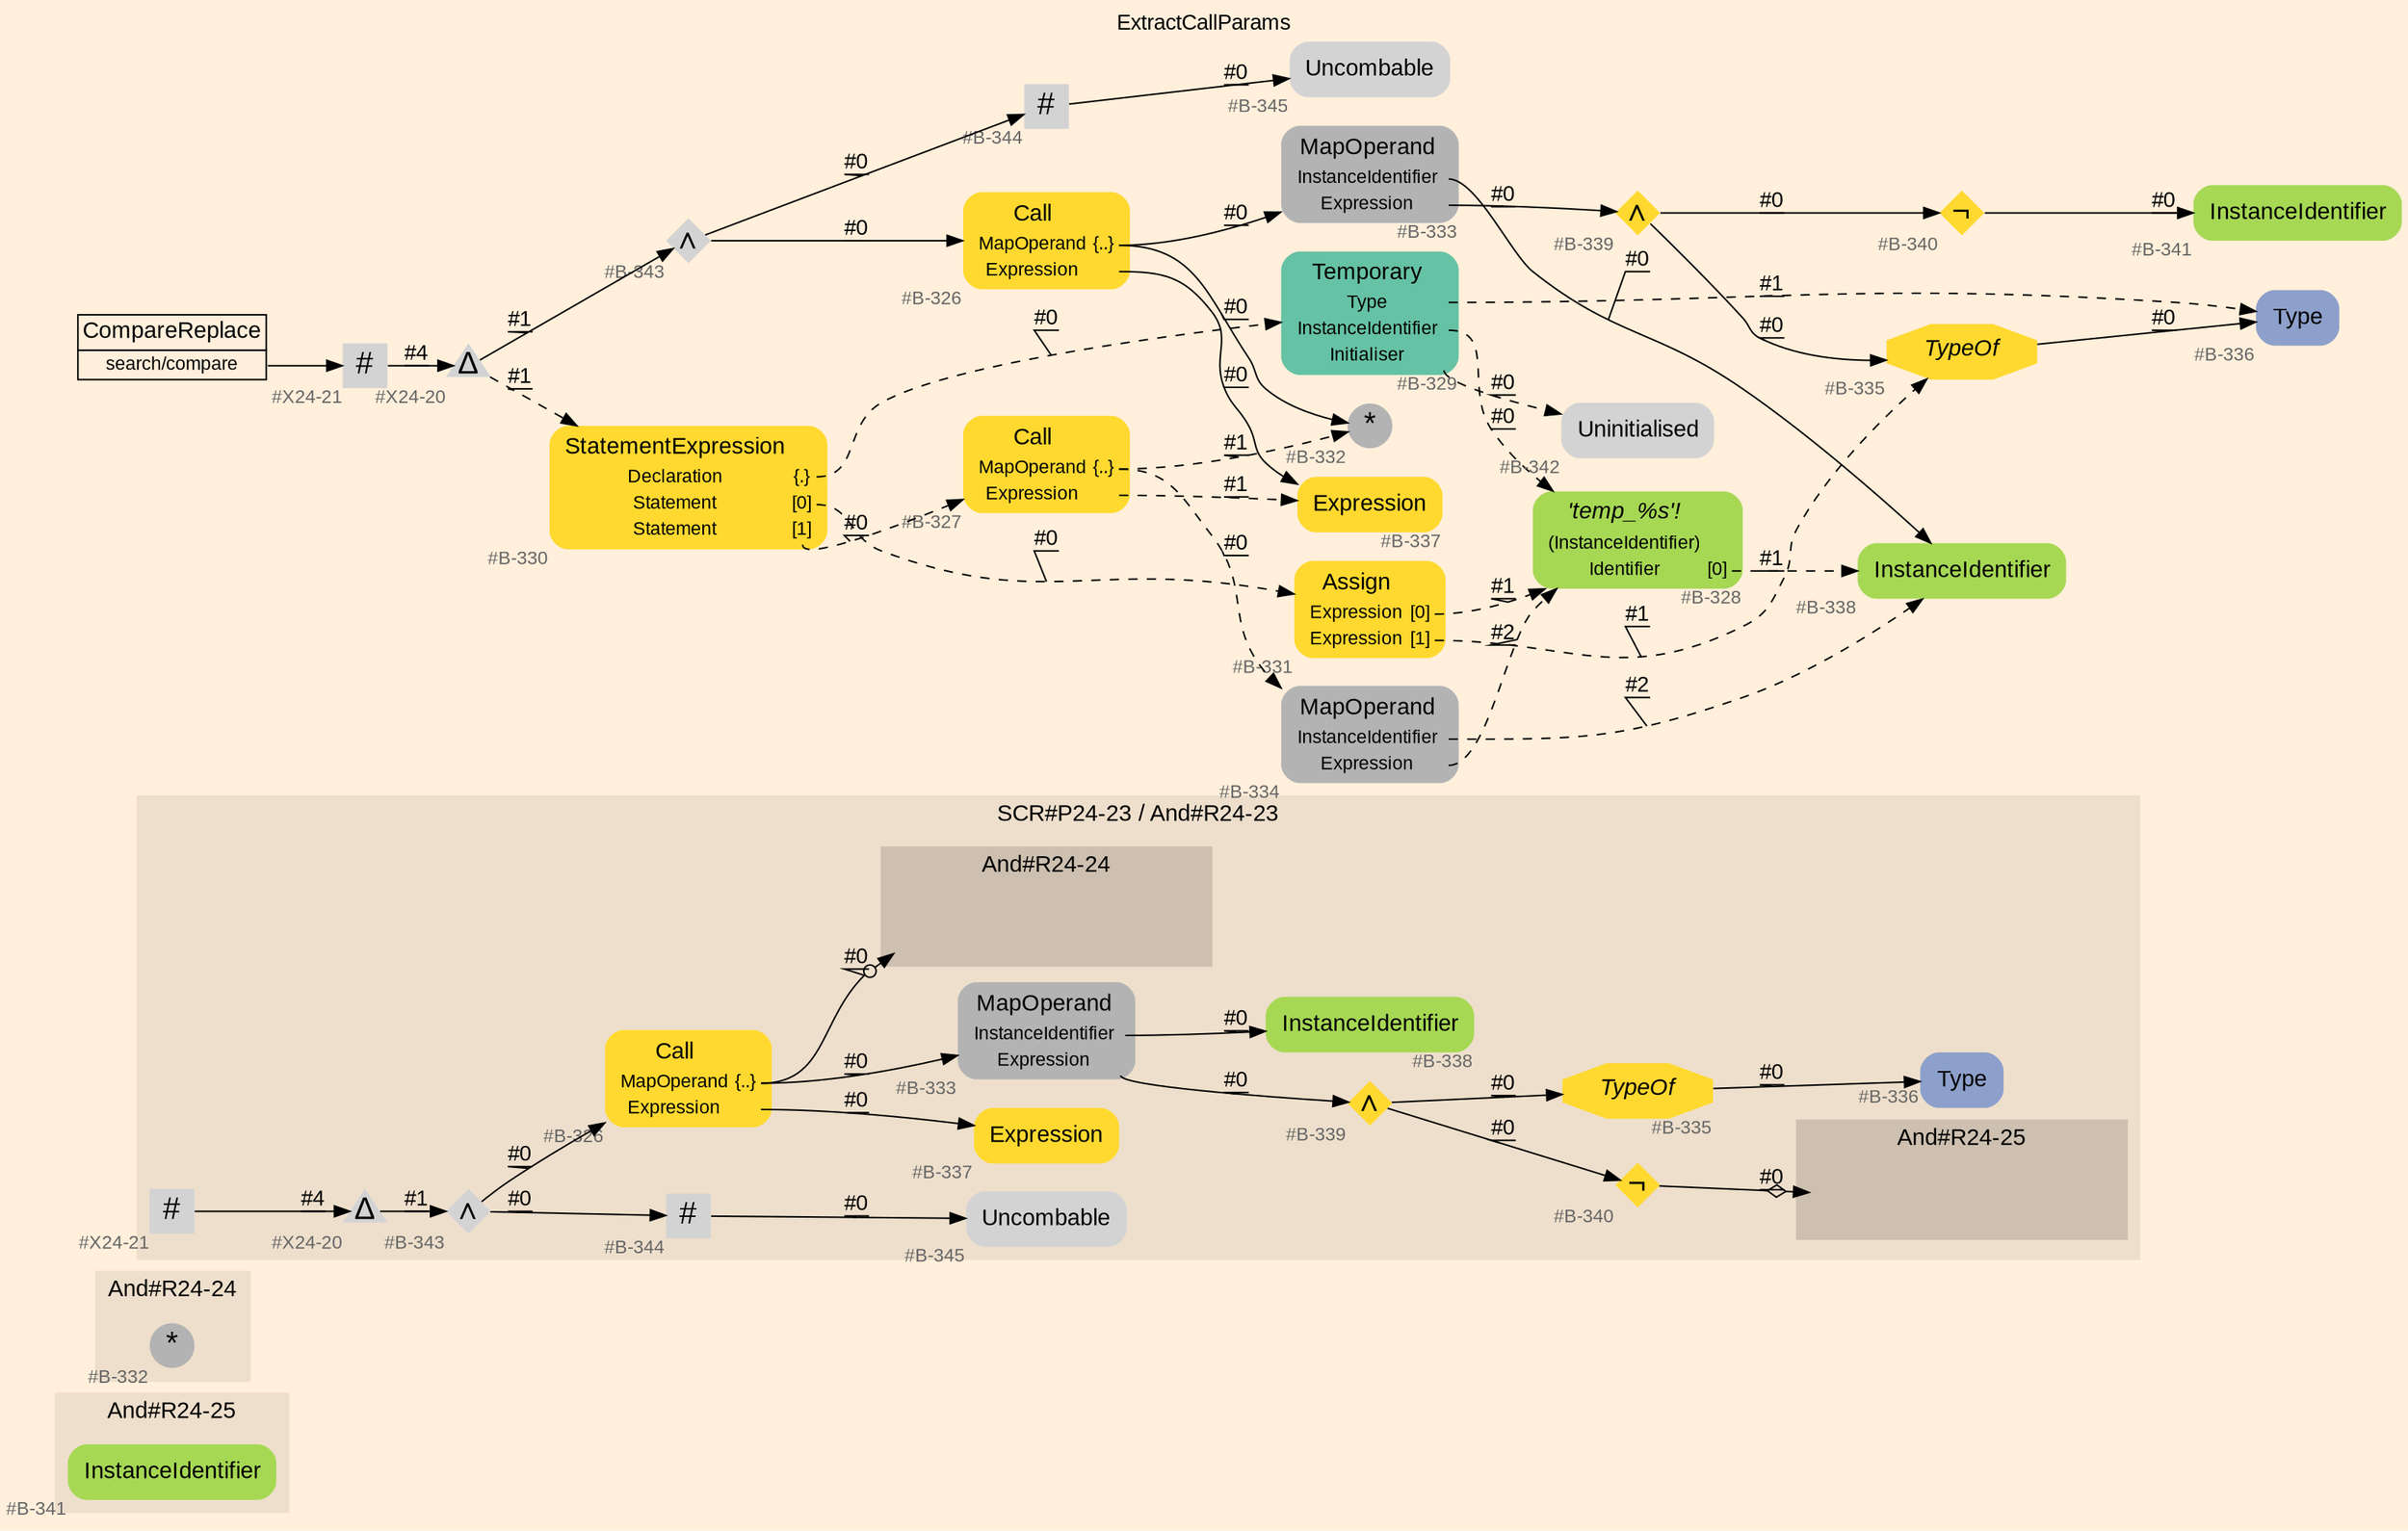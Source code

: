 digraph "ExtractCallParams" {
label = "ExtractCallParams"
labelloc = t
graph [
    rankdir = "LR"
    ranksep = 0.3
    bgcolor = antiquewhite1
    color = black
    fontcolor = black
    fontname = "Arial"
];
node [
    fontname = "Arial"
];
edge [
    fontname = "Arial"
];

// -------------------- figure And#R24-25 --------------------
// -------- region And#R24-25 ----------
subgraph "clusterAnd#R24-25" {
    label = "And#R24-25"
    style = "filled"
    color = antiquewhite2
    fontsize = "15"
    // -------- block And#R24-25/#B-341 ----------
    "And#R24-25/#B-341" [
        fillcolor = "/set28/5"
        xlabel = "#B-341"
        fontsize = "12"
        fontcolor = grey40
        shape = "plaintext"
        label = <<TABLE BORDER="0" CELLBORDER="0" CELLSPACING="0">
         <TR><TD><FONT COLOR="black" POINT-SIZE="15">InstanceIdentifier</FONT></TD></TR>
        </TABLE>>
        style = "rounded,filled"
    ];
    
}


// -------------------- figure And#R24-24 --------------------
// -------- region And#R24-24 ----------
subgraph "clusterAnd#R24-24" {
    label = "And#R24-24"
    style = "filled"
    color = antiquewhite2
    fontsize = "15"
    // -------- block And#R24-24/#B-332 ----------
    "And#R24-24/#B-332" [
        fillcolor = "/set28/8"
        xlabel = "#B-332"
        fontsize = "12"
        fontcolor = grey40
        shape = "circle"
        label = <<FONT COLOR="black" POINT-SIZE="20">*</FONT>>
        style = "filled"
        penwidth = 0.0
        fixedsize = true
        width = 0.4
        height = 0.4
    ];
    
}


// -------------------- figure And#R24-23 --------------------
// -------- region And#R24-23 ----------
subgraph "clusterAnd#R24-23" {
    label = "SCR#P24-23 / And#R24-23"
    style = "filled"
    color = antiquewhite2
    fontsize = "15"
    // -------- block And#R24-23/#B-339 ----------
    "And#R24-23/#B-339" [
        fillcolor = "/set28/6"
        xlabel = "#B-339"
        fontsize = "12"
        fontcolor = grey40
        shape = "diamond"
        label = <<FONT COLOR="black" POINT-SIZE="20">∧</FONT>>
        style = "filled"
        penwidth = 0.0
        fixedsize = true
        width = 0.4
        height = 0.4
    ];
    
    // -------- block And#R24-23/#X24-21 ----------
    "And#R24-23/#X24-21" [
        xlabel = "#X24-21"
        fontsize = "12"
        fontcolor = grey40
        shape = "square"
        label = <<FONT COLOR="black" POINT-SIZE="20">#</FONT>>
        style = "filled"
        penwidth = 0.0
        fixedsize = true
        width = 0.4
        height = 0.4
    ];
    
    // -------- block And#R24-23/#B-337 ----------
    "And#R24-23/#B-337" [
        fillcolor = "/set28/6"
        xlabel = "#B-337"
        fontsize = "12"
        fontcolor = grey40
        shape = "plaintext"
        label = <<TABLE BORDER="0" CELLBORDER="0" CELLSPACING="0">
         <TR><TD><FONT COLOR="black" POINT-SIZE="15">Expression</FONT></TD></TR>
        </TABLE>>
        style = "rounded,filled"
    ];
    
    // -------- block And#R24-23/#B-340 ----------
    "And#R24-23/#B-340" [
        fillcolor = "/set28/6"
        xlabel = "#B-340"
        fontsize = "12"
        fontcolor = grey40
        shape = "diamond"
        label = <<FONT COLOR="black" POINT-SIZE="20">¬</FONT>>
        style = "filled"
        penwidth = 0.0
        fixedsize = true
        width = 0.4
        height = 0.4
    ];
    
    // -------- block And#R24-23/#X24-20 ----------
    "And#R24-23/#X24-20" [
        xlabel = "#X24-20"
        fontsize = "12"
        fontcolor = grey40
        shape = "triangle"
        label = <<FONT COLOR="black" POINT-SIZE="20">Δ</FONT>>
        style = "filled"
        penwidth = 0.0
        fixedsize = true
        width = 0.4
        height = 0.4
    ];
    
    // -------- block And#R24-23/#B-336 ----------
    "And#R24-23/#B-336" [
        fillcolor = "/set28/3"
        xlabel = "#B-336"
        fontsize = "12"
        fontcolor = grey40
        shape = "plaintext"
        label = <<TABLE BORDER="0" CELLBORDER="0" CELLSPACING="0">
         <TR><TD><FONT COLOR="black" POINT-SIZE="15">Type</FONT></TD></TR>
        </TABLE>>
        style = "rounded,filled"
    ];
    
    // -------- block And#R24-23/#B-338 ----------
    "And#R24-23/#B-338" [
        fillcolor = "/set28/5"
        xlabel = "#B-338"
        fontsize = "12"
        fontcolor = grey40
        shape = "plaintext"
        label = <<TABLE BORDER="0" CELLBORDER="0" CELLSPACING="0">
         <TR><TD><FONT COLOR="black" POINT-SIZE="15">InstanceIdentifier</FONT></TD></TR>
        </TABLE>>
        style = "rounded,filled"
    ];
    
    // -------- block And#R24-23/#B-335 ----------
    "And#R24-23/#B-335" [
        fillcolor = "/set28/6"
        xlabel = "#B-335"
        fontsize = "12"
        fontcolor = grey40
        shape = "octagon"
        label = <<FONT COLOR="black" POINT-SIZE="15"><I>TypeOf</I></FONT>>
        style = "filled"
        penwidth = 0.0
    ];
    
    // -------- block And#R24-23/#B-344 ----------
    "And#R24-23/#B-344" [
        xlabel = "#B-344"
        fontsize = "12"
        fontcolor = grey40
        shape = "square"
        label = <<FONT COLOR="black" POINT-SIZE="20">#</FONT>>
        style = "filled"
        penwidth = 0.0
        fixedsize = true
        width = 0.4
        height = 0.4
    ];
    
    // -------- block And#R24-23/#B-333 ----------
    "And#R24-23/#B-333" [
        fillcolor = "/set28/8"
        xlabel = "#B-333"
        fontsize = "12"
        fontcolor = grey40
        shape = "plaintext"
        label = <<TABLE BORDER="0" CELLBORDER="0" CELLSPACING="0">
         <TR><TD><FONT COLOR="black" POINT-SIZE="15">MapOperand</FONT></TD></TR>
         <TR><TD><FONT COLOR="black" POINT-SIZE="12">InstanceIdentifier</FONT></TD><TD PORT="port0"></TD></TR>
         <TR><TD><FONT COLOR="black" POINT-SIZE="12">Expression</FONT></TD><TD PORT="port1"></TD></TR>
        </TABLE>>
        style = "rounded,filled"
    ];
    
    // -------- block And#R24-23/#B-345 ----------
    "And#R24-23/#B-345" [
        xlabel = "#B-345"
        fontsize = "12"
        fontcolor = grey40
        shape = "plaintext"
        label = <<TABLE BORDER="0" CELLBORDER="0" CELLSPACING="0">
         <TR><TD><FONT COLOR="black" POINT-SIZE="15">Uncombable</FONT></TD></TR>
        </TABLE>>
        style = "rounded,filled"
    ];
    
    // -------- block And#R24-23/#B-326 ----------
    "And#R24-23/#B-326" [
        fillcolor = "/set28/6"
        xlabel = "#B-326"
        fontsize = "12"
        fontcolor = grey40
        shape = "plaintext"
        label = <<TABLE BORDER="0" CELLBORDER="0" CELLSPACING="0">
         <TR><TD><FONT COLOR="black" POINT-SIZE="15">Call</FONT></TD></TR>
         <TR><TD><FONT COLOR="black" POINT-SIZE="12">MapOperand</FONT></TD><TD PORT="port0"><FONT COLOR="black" POINT-SIZE="12">{..}</FONT></TD></TR>
         <TR><TD><FONT COLOR="black" POINT-SIZE="12">Expression</FONT></TD><TD PORT="port1"></TD></TR>
        </TABLE>>
        style = "rounded,filled"
    ];
    
    // -------- block And#R24-23/#B-343 ----------
    "And#R24-23/#B-343" [
        xlabel = "#B-343"
        fontsize = "12"
        fontcolor = grey40
        shape = "diamond"
        label = <<FONT COLOR="black" POINT-SIZE="20">∧</FONT>>
        style = "filled"
        penwidth = 0.0
        fixedsize = true
        width = 0.4
        height = 0.4
    ];
    
    // -------- region And#R24-23/And#R24-24 ----------
    subgraph "clusterAnd#R24-23/And#R24-24" {
        label = "And#R24-24"
        style = "filled"
        color = antiquewhite3
        fontsize = "15"
        // -------- block And#R24-23/And#R24-24/#B-332 ----------
        "And#R24-23/And#R24-24/#B-332" [
            fillcolor = "/set28/8"
            xlabel = "#B-332"
            fontsize = "12"
            fontcolor = grey40
            shape = "none"
            style = "invisible"
        ];
        
    }
    
    // -------- region And#R24-23/And#R24-25 ----------
    subgraph "clusterAnd#R24-23/And#R24-25" {
        label = "And#R24-25"
        style = "filled"
        color = antiquewhite3
        fontsize = "15"
        // -------- block And#R24-23/And#R24-25/#B-341 ----------
        "And#R24-23/And#R24-25/#B-341" [
            fillcolor = "/set28/5"
            xlabel = "#B-341"
            fontsize = "12"
            fontcolor = grey40
            shape = "none"
            style = "invisible"
        ];
        
    }
    
}

"And#R24-23/#B-339" -> "And#R24-23/#B-335" [
    label = "#0"
    decorate = true
    color = black
    fontcolor = black
];

"And#R24-23/#B-339" -> "And#R24-23/#B-340" [
    label = "#0"
    decorate = true
    color = black
    fontcolor = black
];

"And#R24-23/#X24-21" -> "And#R24-23/#X24-20" [
    label = "#4"
    decorate = true
    color = black
    fontcolor = black
];

"And#R24-23/#B-340" -> "And#R24-23/And#R24-25/#B-341" [
    arrowhead="normalnoneodiamond"
    label = "#0"
    decorate = true
    color = black
    fontcolor = black
];

"And#R24-23/#X24-20" -> "And#R24-23/#B-343" [
    label = "#1"
    decorate = true
    color = black
    fontcolor = black
];

"And#R24-23/#B-335" -> "And#R24-23/#B-336" [
    label = "#0"
    decorate = true
    color = black
    fontcolor = black
];

"And#R24-23/#B-344" -> "And#R24-23/#B-345" [
    label = "#0"
    decorate = true
    color = black
    fontcolor = black
];

"And#R24-23/#B-333":port0 -> "And#R24-23/#B-338" [
    label = "#0"
    decorate = true
    color = black
    fontcolor = black
];

"And#R24-23/#B-333":port1 -> "And#R24-23/#B-339" [
    label = "#0"
    decorate = true
    color = black
    fontcolor = black
];

"And#R24-23/#B-326":port0 -> "And#R24-23/And#R24-24/#B-332" [
    arrowhead="normalnoneodot"
    label = "#0"
    decorate = true
    color = black
    fontcolor = black
];

"And#R24-23/#B-326":port0 -> "And#R24-23/#B-333" [
    label = "#0"
    decorate = true
    color = black
    fontcolor = black
];

"And#R24-23/#B-326":port1 -> "And#R24-23/#B-337" [
    label = "#0"
    decorate = true
    color = black
    fontcolor = black
];

"And#R24-23/#B-343" -> "And#R24-23/#B-326" [
    label = "#0"
    decorate = true
    color = black
    fontcolor = black
];

"And#R24-23/#B-343" -> "And#R24-23/#B-344" [
    label = "#0"
    decorate = true
    color = black
    fontcolor = black
];


// -------------------- transformation figure --------------------
// -------- block CR#X24-22 ----------
"CR#X24-22" [
    fillcolor = antiquewhite1
    fontsize = "12"
    fontcolor = grey40
    shape = "plaintext"
    label = <<TABLE BORDER="0" CELLBORDER="1" CELLSPACING="0">
     <TR><TD><FONT COLOR="black" POINT-SIZE="15">CompareReplace</FONT></TD></TR>
     <TR><TD PORT="port0"><FONT COLOR="black" POINT-SIZE="12">search/compare</FONT></TD></TR>
    </TABLE>>
    style = "filled"
    color = black
];

// -------- block #X24-21 ----------
"#X24-21" [
    xlabel = "#X24-21"
    fontsize = "12"
    fontcolor = grey40
    shape = "square"
    label = <<FONT COLOR="black" POINT-SIZE="20">#</FONT>>
    style = "filled"
    penwidth = 0.0
    fixedsize = true
    width = 0.4
    height = 0.4
];

// -------- block #X24-20 ----------
"#X24-20" [
    xlabel = "#X24-20"
    fontsize = "12"
    fontcolor = grey40
    shape = "triangle"
    label = <<FONT COLOR="black" POINT-SIZE="20">Δ</FONT>>
    style = "filled"
    penwidth = 0.0
    fixedsize = true
    width = 0.4
    height = 0.4
];

// -------- block #B-343 ----------
"#B-343" [
    xlabel = "#B-343"
    fontsize = "12"
    fontcolor = grey40
    shape = "diamond"
    label = <<FONT COLOR="black" POINT-SIZE="20">∧</FONT>>
    style = "filled"
    penwidth = 0.0
    fixedsize = true
    width = 0.4
    height = 0.4
];

// -------- block #B-326 ----------
"#B-326" [
    fillcolor = "/set28/6"
    xlabel = "#B-326"
    fontsize = "12"
    fontcolor = grey40
    shape = "plaintext"
    label = <<TABLE BORDER="0" CELLBORDER="0" CELLSPACING="0">
     <TR><TD><FONT COLOR="black" POINT-SIZE="15">Call</FONT></TD></TR>
     <TR><TD><FONT COLOR="black" POINT-SIZE="12">MapOperand</FONT></TD><TD PORT="port0"><FONT COLOR="black" POINT-SIZE="12">{..}</FONT></TD></TR>
     <TR><TD><FONT COLOR="black" POINT-SIZE="12">Expression</FONT></TD><TD PORT="port1"></TD></TR>
    </TABLE>>
    style = "rounded,filled"
];

// -------- block #B-332 ----------
"#B-332" [
    fillcolor = "/set28/8"
    xlabel = "#B-332"
    fontsize = "12"
    fontcolor = grey40
    shape = "circle"
    label = <<FONT COLOR="black" POINT-SIZE="20">*</FONT>>
    style = "filled"
    penwidth = 0.0
    fixedsize = true
    width = 0.4
    height = 0.4
];

// -------- block #B-333 ----------
"#B-333" [
    fillcolor = "/set28/8"
    xlabel = "#B-333"
    fontsize = "12"
    fontcolor = grey40
    shape = "plaintext"
    label = <<TABLE BORDER="0" CELLBORDER="0" CELLSPACING="0">
     <TR><TD><FONT COLOR="black" POINT-SIZE="15">MapOperand</FONT></TD></TR>
     <TR><TD><FONT COLOR="black" POINT-SIZE="12">InstanceIdentifier</FONT></TD><TD PORT="port0"></TD></TR>
     <TR><TD><FONT COLOR="black" POINT-SIZE="12">Expression</FONT></TD><TD PORT="port1"></TD></TR>
    </TABLE>>
    style = "rounded,filled"
];

// -------- block #B-338 ----------
"#B-338" [
    fillcolor = "/set28/5"
    xlabel = "#B-338"
    fontsize = "12"
    fontcolor = grey40
    shape = "plaintext"
    label = <<TABLE BORDER="0" CELLBORDER="0" CELLSPACING="0">
     <TR><TD><FONT COLOR="black" POINT-SIZE="15">InstanceIdentifier</FONT></TD></TR>
    </TABLE>>
    style = "rounded,filled"
];

// -------- block #B-339 ----------
"#B-339" [
    fillcolor = "/set28/6"
    xlabel = "#B-339"
    fontsize = "12"
    fontcolor = grey40
    shape = "diamond"
    label = <<FONT COLOR="black" POINT-SIZE="20">∧</FONT>>
    style = "filled"
    penwidth = 0.0
    fixedsize = true
    width = 0.4
    height = 0.4
];

// -------- block #B-335 ----------
"#B-335" [
    fillcolor = "/set28/6"
    xlabel = "#B-335"
    fontsize = "12"
    fontcolor = grey40
    shape = "octagon"
    label = <<FONT COLOR="black" POINT-SIZE="15"><I>TypeOf</I></FONT>>
    style = "filled"
    penwidth = 0.0
];

// -------- block #B-336 ----------
"#B-336" [
    fillcolor = "/set28/3"
    xlabel = "#B-336"
    fontsize = "12"
    fontcolor = grey40
    shape = "plaintext"
    label = <<TABLE BORDER="0" CELLBORDER="0" CELLSPACING="0">
     <TR><TD><FONT COLOR="black" POINT-SIZE="15">Type</FONT></TD></TR>
    </TABLE>>
    style = "rounded,filled"
];

// -------- block #B-340 ----------
"#B-340" [
    fillcolor = "/set28/6"
    xlabel = "#B-340"
    fontsize = "12"
    fontcolor = grey40
    shape = "diamond"
    label = <<FONT COLOR="black" POINT-SIZE="20">¬</FONT>>
    style = "filled"
    penwidth = 0.0
    fixedsize = true
    width = 0.4
    height = 0.4
];

// -------- block #B-341 ----------
"#B-341" [
    fillcolor = "/set28/5"
    xlabel = "#B-341"
    fontsize = "12"
    fontcolor = grey40
    shape = "plaintext"
    label = <<TABLE BORDER="0" CELLBORDER="0" CELLSPACING="0">
     <TR><TD><FONT COLOR="black" POINT-SIZE="15">InstanceIdentifier</FONT></TD></TR>
    </TABLE>>
    style = "rounded,filled"
];

// -------- block #B-337 ----------
"#B-337" [
    fillcolor = "/set28/6"
    xlabel = "#B-337"
    fontsize = "12"
    fontcolor = grey40
    shape = "plaintext"
    label = <<TABLE BORDER="0" CELLBORDER="0" CELLSPACING="0">
     <TR><TD><FONT COLOR="black" POINT-SIZE="15">Expression</FONT></TD></TR>
    </TABLE>>
    style = "rounded,filled"
];

// -------- block #B-344 ----------
"#B-344" [
    xlabel = "#B-344"
    fontsize = "12"
    fontcolor = grey40
    shape = "square"
    label = <<FONT COLOR="black" POINT-SIZE="20">#</FONT>>
    style = "filled"
    penwidth = 0.0
    fixedsize = true
    width = 0.4
    height = 0.4
];

// -------- block #B-345 ----------
"#B-345" [
    xlabel = "#B-345"
    fontsize = "12"
    fontcolor = grey40
    shape = "plaintext"
    label = <<TABLE BORDER="0" CELLBORDER="0" CELLSPACING="0">
     <TR><TD><FONT COLOR="black" POINT-SIZE="15">Uncombable</FONT></TD></TR>
    </TABLE>>
    style = "rounded,filled"
];

// -------- block #B-330 ----------
"#B-330" [
    fillcolor = "/set28/6"
    xlabel = "#B-330"
    fontsize = "12"
    fontcolor = grey40
    shape = "plaintext"
    label = <<TABLE BORDER="0" CELLBORDER="0" CELLSPACING="0">
     <TR><TD><FONT COLOR="black" POINT-SIZE="15">StatementExpression</FONT></TD></TR>
     <TR><TD><FONT COLOR="black" POINT-SIZE="12">Declaration</FONT></TD><TD PORT="port0"><FONT COLOR="black" POINT-SIZE="12">{.}</FONT></TD></TR>
     <TR><TD><FONT COLOR="black" POINT-SIZE="12">Statement</FONT></TD><TD PORT="port1"><FONT COLOR="black" POINT-SIZE="12">[0]</FONT></TD></TR>
     <TR><TD><FONT COLOR="black" POINT-SIZE="12">Statement</FONT></TD><TD PORT="port2"><FONT COLOR="black" POINT-SIZE="12">[1]</FONT></TD></TR>
    </TABLE>>
    style = "rounded,filled"
];

// -------- block #B-329 ----------
"#B-329" [
    fillcolor = "/set28/1"
    xlabel = "#B-329"
    fontsize = "12"
    fontcolor = grey40
    shape = "plaintext"
    label = <<TABLE BORDER="0" CELLBORDER="0" CELLSPACING="0">
     <TR><TD><FONT COLOR="black" POINT-SIZE="15">Temporary</FONT></TD></TR>
     <TR><TD><FONT COLOR="black" POINT-SIZE="12">Type</FONT></TD><TD PORT="port0"></TD></TR>
     <TR><TD><FONT COLOR="black" POINT-SIZE="12">InstanceIdentifier</FONT></TD><TD PORT="port1"></TD></TR>
     <TR><TD><FONT COLOR="black" POINT-SIZE="12">Initialiser</FONT></TD><TD PORT="port2"></TD></TR>
    </TABLE>>
    style = "rounded,filled"
];

// -------- block #B-328 ----------
"#B-328" [
    fillcolor = "/set28/5"
    xlabel = "#B-328"
    fontsize = "12"
    fontcolor = grey40
    shape = "plaintext"
    label = <<TABLE BORDER="0" CELLBORDER="0" CELLSPACING="0">
     <TR><TD><FONT COLOR="black" POINT-SIZE="15"><I>'temp_%s'!</I></FONT></TD></TR>
     <TR><TD><FONT COLOR="black" POINT-SIZE="12">(InstanceIdentifier)</FONT></TD><TD PORT="port0"></TD></TR>
     <TR><TD><FONT COLOR="black" POINT-SIZE="12">Identifier</FONT></TD><TD PORT="port1"><FONT COLOR="black" POINT-SIZE="12">[0]</FONT></TD></TR>
    </TABLE>>
    style = "rounded,filled"
];

// -------- block #B-342 ----------
"#B-342" [
    xlabel = "#B-342"
    fontsize = "12"
    fontcolor = grey40
    shape = "plaintext"
    label = <<TABLE BORDER="0" CELLBORDER="0" CELLSPACING="0">
     <TR><TD><FONT COLOR="black" POINT-SIZE="15">Uninitialised</FONT></TD></TR>
    </TABLE>>
    style = "rounded,filled"
];

// -------- block #B-331 ----------
"#B-331" [
    fillcolor = "/set28/6"
    xlabel = "#B-331"
    fontsize = "12"
    fontcolor = grey40
    shape = "plaintext"
    label = <<TABLE BORDER="0" CELLBORDER="0" CELLSPACING="0">
     <TR><TD><FONT COLOR="black" POINT-SIZE="15">Assign</FONT></TD></TR>
     <TR><TD><FONT COLOR="black" POINT-SIZE="12">Expression</FONT></TD><TD PORT="port0"><FONT COLOR="black" POINT-SIZE="12">[0]</FONT></TD></TR>
     <TR><TD><FONT COLOR="black" POINT-SIZE="12">Expression</FONT></TD><TD PORT="port1"><FONT COLOR="black" POINT-SIZE="12">[1]</FONT></TD></TR>
    </TABLE>>
    style = "rounded,filled"
];

// -------- block #B-327 ----------
"#B-327" [
    fillcolor = "/set28/6"
    xlabel = "#B-327"
    fontsize = "12"
    fontcolor = grey40
    shape = "plaintext"
    label = <<TABLE BORDER="0" CELLBORDER="0" CELLSPACING="0">
     <TR><TD><FONT COLOR="black" POINT-SIZE="15">Call</FONT></TD></TR>
     <TR><TD><FONT COLOR="black" POINT-SIZE="12">MapOperand</FONT></TD><TD PORT="port0"><FONT COLOR="black" POINT-SIZE="12">{..}</FONT></TD></TR>
     <TR><TD><FONT COLOR="black" POINT-SIZE="12">Expression</FONT></TD><TD PORT="port1"></TD></TR>
    </TABLE>>
    style = "rounded,filled"
];

// -------- block #B-334 ----------
"#B-334" [
    fillcolor = "/set28/8"
    xlabel = "#B-334"
    fontsize = "12"
    fontcolor = grey40
    shape = "plaintext"
    label = <<TABLE BORDER="0" CELLBORDER="0" CELLSPACING="0">
     <TR><TD><FONT COLOR="black" POINT-SIZE="15">MapOperand</FONT></TD></TR>
     <TR><TD><FONT COLOR="black" POINT-SIZE="12">InstanceIdentifier</FONT></TD><TD PORT="port0"></TD></TR>
     <TR><TD><FONT COLOR="black" POINT-SIZE="12">Expression</FONT></TD><TD PORT="port1"></TD></TR>
    </TABLE>>
    style = "rounded,filled"
];

"CR#X24-22":port0 -> "#X24-21" [
    label = ""
    decorate = true
    color = black
    fontcolor = black
];

"#X24-21" -> "#X24-20" [
    label = "#4"
    decorate = true
    color = black
    fontcolor = black
];

"#X24-20" -> "#B-343" [
    label = "#1"
    decorate = true
    color = black
    fontcolor = black
];

"#X24-20" -> "#B-330" [
    style="dashed"
    label = "#1"
    decorate = true
    color = black
    fontcolor = black
];

"#B-343" -> "#B-326" [
    label = "#0"
    decorate = true
    color = black
    fontcolor = black
];

"#B-343" -> "#B-344" [
    label = "#0"
    decorate = true
    color = black
    fontcolor = black
];

"#B-326":port0 -> "#B-332" [
    label = "#0"
    decorate = true
    color = black
    fontcolor = black
];

"#B-326":port0 -> "#B-333" [
    label = "#0"
    decorate = true
    color = black
    fontcolor = black
];

"#B-326":port1 -> "#B-337" [
    label = "#0"
    decorate = true
    color = black
    fontcolor = black
];

"#B-333":port0 -> "#B-338" [
    label = "#0"
    decorate = true
    color = black
    fontcolor = black
];

"#B-333":port1 -> "#B-339" [
    label = "#0"
    decorate = true
    color = black
    fontcolor = black
];

"#B-339" -> "#B-335" [
    label = "#0"
    decorate = true
    color = black
    fontcolor = black
];

"#B-339" -> "#B-340" [
    label = "#0"
    decorate = true
    color = black
    fontcolor = black
];

"#B-335" -> "#B-336" [
    label = "#0"
    decorate = true
    color = black
    fontcolor = black
];

"#B-340" -> "#B-341" [
    label = "#0"
    decorate = true
    color = black
    fontcolor = black
];

"#B-344" -> "#B-345" [
    label = "#0"
    decorate = true
    color = black
    fontcolor = black
];

"#B-330":port0 -> "#B-329" [
    style="dashed"
    label = "#0"
    decorate = true
    color = black
    fontcolor = black
];

"#B-330":port1 -> "#B-331" [
    style="dashed"
    label = "#0"
    decorate = true
    color = black
    fontcolor = black
];

"#B-330":port2 -> "#B-327" [
    style="dashed"
    label = "#0"
    decorate = true
    color = black
    fontcolor = black
];

"#B-329":port0 -> "#B-336" [
    style="dashed"
    label = "#1"
    decorate = true
    color = black
    fontcolor = black
];

"#B-329":port1 -> "#B-328" [
    style="dashed"
    label = "#0"
    decorate = true
    color = black
    fontcolor = black
];

"#B-329":port2 -> "#B-342" [
    style="dashed"
    label = "#0"
    decorate = true
    color = black
    fontcolor = black
];

"#B-328":port1 -> "#B-338" [
    style="dashed"
    label = "#1"
    decorate = true
    color = black
    fontcolor = black
];

"#B-331":port0 -> "#B-328" [
    style="dashed"
    label = "#1"
    decorate = true
    color = black
    fontcolor = black
];

"#B-331":port1 -> "#B-335" [
    style="dashed"
    label = "#1"
    decorate = true
    color = black
    fontcolor = black
];

"#B-327":port0 -> "#B-332" [
    style="dashed"
    label = "#1"
    decorate = true
    color = black
    fontcolor = black
];

"#B-327":port0 -> "#B-334" [
    style="dashed"
    label = "#0"
    decorate = true
    color = black
    fontcolor = black
];

"#B-327":port1 -> "#B-337" [
    style="dashed"
    label = "#1"
    decorate = true
    color = black
    fontcolor = black
];

"#B-334":port0 -> "#B-338" [
    style="dashed"
    label = "#2"
    decorate = true
    color = black
    fontcolor = black
];

"#B-334":port1 -> "#B-328" [
    style="dashed"
    label = "#2"
    decorate = true
    color = black
    fontcolor = black
];


}

